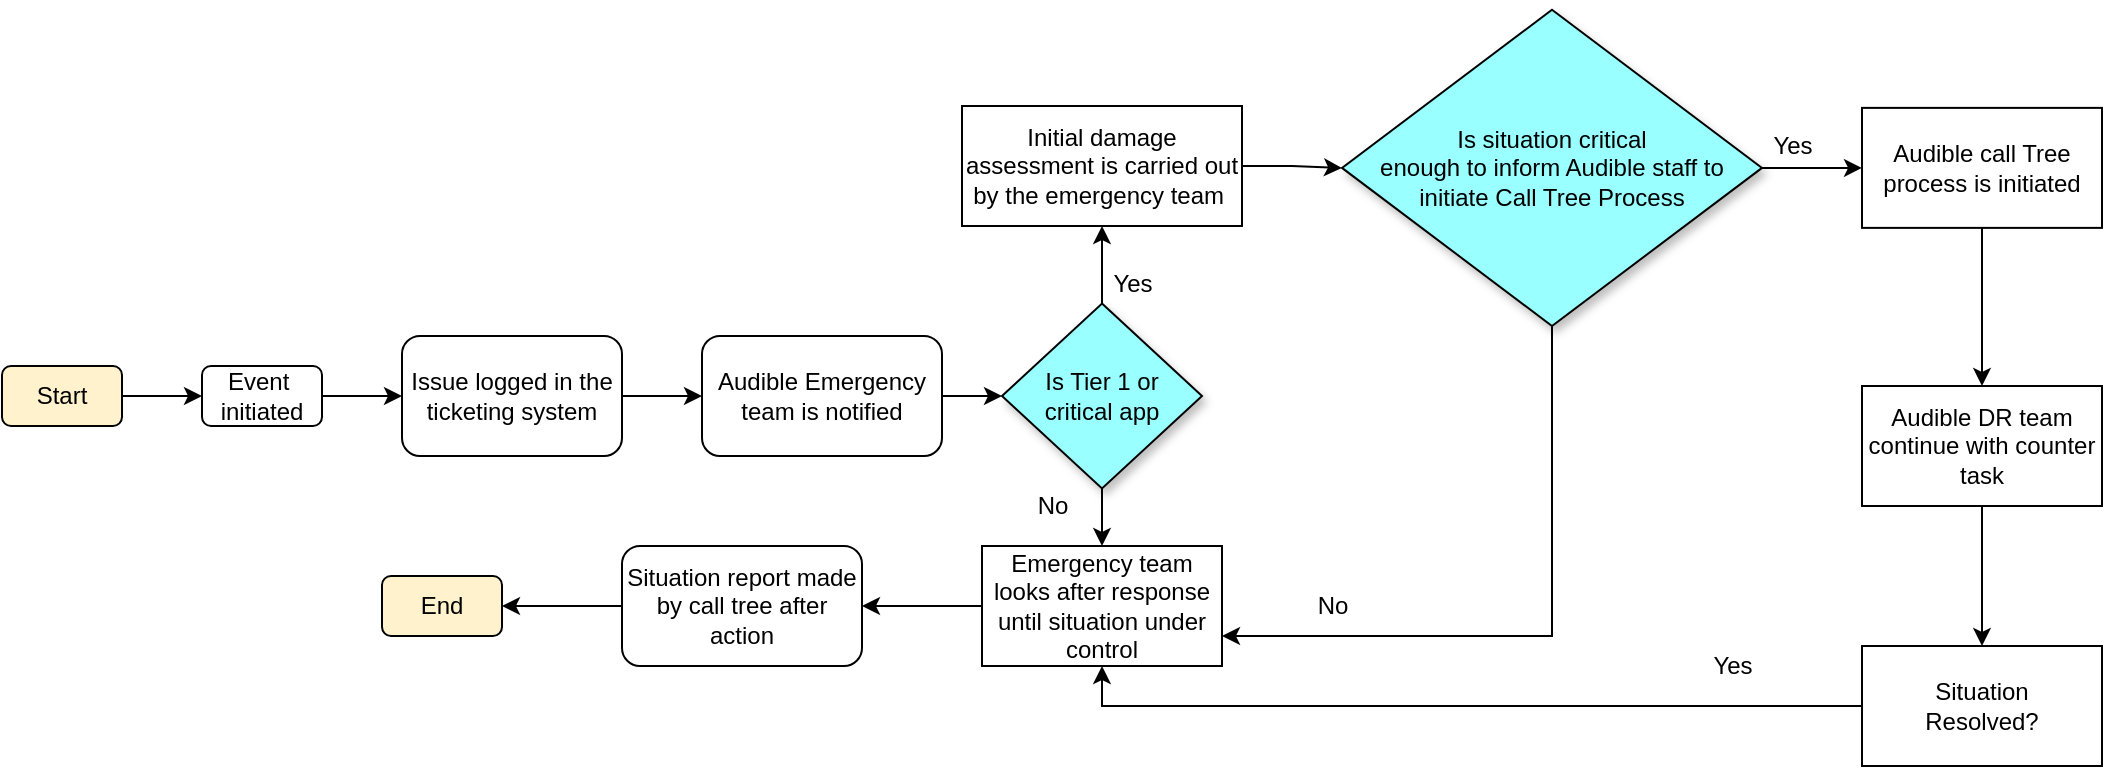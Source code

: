 <mxfile version="14.9.3" type="github">
  <diagram id="ycX0qka1kOTAtA3TOuYD" name="Page-1">
    <mxGraphModel dx="2105" dy="1716" grid="1" gridSize="10" guides="1" tooltips="1" connect="1" arrows="1" fold="1" page="1" pageScale="1" pageWidth="827" pageHeight="1169" math="0" shadow="0">
      <root>
        <mxCell id="0" />
        <mxCell id="1" parent="0" />
        <mxCell id="b8hVWJDWPAR7-bk952km-7" style="edgeStyle=orthogonalEdgeStyle;rounded=0;orthogonalLoop=1;jettySize=auto;html=1;" edge="1" parent="1" source="b8hVWJDWPAR7-bk952km-1" target="b8hVWJDWPAR7-bk952km-2">
          <mxGeometry relative="1" as="geometry" />
        </mxCell>
        <mxCell id="b8hVWJDWPAR7-bk952km-1" value="Event&amp;nbsp; initiated" style="rounded=1;whiteSpace=wrap;html=1;" vertex="1" parent="1">
          <mxGeometry x="30" y="150" width="60" height="30" as="geometry" />
        </mxCell>
        <mxCell id="b8hVWJDWPAR7-bk952km-6" style="edgeStyle=orthogonalEdgeStyle;rounded=0;orthogonalLoop=1;jettySize=auto;html=1;entryX=0;entryY=0.5;entryDx=0;entryDy=0;" edge="1" parent="1" source="b8hVWJDWPAR7-bk952km-2" target="b8hVWJDWPAR7-bk952km-4">
          <mxGeometry relative="1" as="geometry" />
        </mxCell>
        <mxCell id="b8hVWJDWPAR7-bk952km-2" value="Issue logged in the ticketing system" style="rounded=1;whiteSpace=wrap;html=1;" vertex="1" parent="1">
          <mxGeometry x="130" y="135" width="110" height="60" as="geometry" />
        </mxCell>
        <mxCell id="b8hVWJDWPAR7-bk952km-13" style="edgeStyle=orthogonalEdgeStyle;rounded=0;orthogonalLoop=1;jettySize=auto;html=1;entryX=0;entryY=0.5;entryDx=0;entryDy=0;" edge="1" parent="1" source="b8hVWJDWPAR7-bk952km-4" target="b8hVWJDWPAR7-bk952km-12">
          <mxGeometry relative="1" as="geometry" />
        </mxCell>
        <mxCell id="b8hVWJDWPAR7-bk952km-4" value="Audible Emergency team&amp;nbsp;is notified" style="rounded=1;whiteSpace=wrap;html=1;" vertex="1" parent="1">
          <mxGeometry x="280" y="135" width="120" height="60" as="geometry" />
        </mxCell>
        <mxCell id="b8hVWJDWPAR7-bk952km-17" style="edgeStyle=orthogonalEdgeStyle;rounded=0;orthogonalLoop=1;jettySize=auto;html=1;entryX=0.5;entryY=1;entryDx=0;entryDy=0;" edge="1" parent="1" source="b8hVWJDWPAR7-bk952km-12" target="b8hVWJDWPAR7-bk952km-14">
          <mxGeometry relative="1" as="geometry" />
        </mxCell>
        <mxCell id="b8hVWJDWPAR7-bk952km-21" value="" style="edgeStyle=orthogonalEdgeStyle;rounded=0;orthogonalLoop=1;jettySize=auto;html=1;" edge="1" parent="1" source="b8hVWJDWPAR7-bk952km-12" target="b8hVWJDWPAR7-bk952km-20">
          <mxGeometry relative="1" as="geometry" />
        </mxCell>
        <mxCell id="b8hVWJDWPAR7-bk952km-12" value="Is Tier 1 or &lt;br&gt;critical app" style="rhombus;whiteSpace=wrap;html=1;shadow=1;fillColor=#99FFFF;" vertex="1" parent="1">
          <mxGeometry x="430" y="118.75" width="100" height="92.5" as="geometry" />
        </mxCell>
        <mxCell id="b8hVWJDWPAR7-bk952km-24" style="edgeStyle=orthogonalEdgeStyle;rounded=0;orthogonalLoop=1;jettySize=auto;html=1;entryX=0;entryY=0.5;entryDx=0;entryDy=0;" edge="1" parent="1" source="b8hVWJDWPAR7-bk952km-14" target="b8hVWJDWPAR7-bk952km-22">
          <mxGeometry relative="1" as="geometry" />
        </mxCell>
        <mxCell id="b8hVWJDWPAR7-bk952km-14" value="Initial damage assessment is carried out by the emergency team&amp;nbsp;" style="rounded=0;whiteSpace=wrap;html=1;" vertex="1" parent="1">
          <mxGeometry x="410" y="20" width="140" height="60" as="geometry" />
        </mxCell>
        <mxCell id="b8hVWJDWPAR7-bk952km-18" value="Yes" style="text;html=1;align=center;verticalAlign=middle;resizable=0;points=[];autosize=1;strokeColor=none;" vertex="1" parent="1">
          <mxGeometry x="480" y="98.75" width="30" height="20" as="geometry" />
        </mxCell>
        <mxCell id="b8hVWJDWPAR7-bk952km-19" value="No" style="text;html=1;align=center;verticalAlign=middle;resizable=0;points=[];autosize=1;strokeColor=none;" vertex="1" parent="1">
          <mxGeometry x="440" y="210" width="30" height="20" as="geometry" />
        </mxCell>
        <mxCell id="b8hVWJDWPAR7-bk952km-40" style="edgeStyle=orthogonalEdgeStyle;rounded=0;orthogonalLoop=1;jettySize=auto;html=1;" edge="1" parent="1" source="b8hVWJDWPAR7-bk952km-20" target="b8hVWJDWPAR7-bk952km-36">
          <mxGeometry relative="1" as="geometry" />
        </mxCell>
        <mxCell id="b8hVWJDWPAR7-bk952km-20" value="Emergency team looks after response until situation under control" style="rounded=0;whiteSpace=wrap;html=1;" vertex="1" parent="1">
          <mxGeometry x="420" y="240" width="120" height="60" as="geometry" />
        </mxCell>
        <mxCell id="b8hVWJDWPAR7-bk952km-26" style="edgeStyle=orthogonalEdgeStyle;rounded=0;orthogonalLoop=1;jettySize=auto;html=1;entryX=0;entryY=0.5;entryDx=0;entryDy=0;" edge="1" parent="1" source="b8hVWJDWPAR7-bk952km-22" target="b8hVWJDWPAR7-bk952km-25">
          <mxGeometry relative="1" as="geometry" />
        </mxCell>
        <mxCell id="b8hVWJDWPAR7-bk952km-29" style="edgeStyle=orthogonalEdgeStyle;rounded=0;orthogonalLoop=1;jettySize=auto;html=1;entryX=1;entryY=0.75;entryDx=0;entryDy=0;" edge="1" parent="1" source="b8hVWJDWPAR7-bk952km-22" target="b8hVWJDWPAR7-bk952km-20">
          <mxGeometry relative="1" as="geometry">
            <Array as="points">
              <mxPoint x="705" y="285" />
            </Array>
          </mxGeometry>
        </mxCell>
        <mxCell id="b8hVWJDWPAR7-bk952km-22" value="Is situation critical &lt;br&gt;enough&amp;nbsp;to inform Audible staff to &lt;br&gt;initiate Call Tree Process" style="rhombus;whiteSpace=wrap;html=1;shadow=1;fillColor=#99FFFF;" vertex="1" parent="1">
          <mxGeometry x="600" y="-28.12" width="210" height="158.12" as="geometry" />
        </mxCell>
        <mxCell id="b8hVWJDWPAR7-bk952km-31" style="edgeStyle=orthogonalEdgeStyle;rounded=0;orthogonalLoop=1;jettySize=auto;html=1;" edge="1" parent="1" source="b8hVWJDWPAR7-bk952km-25" target="b8hVWJDWPAR7-bk952km-28">
          <mxGeometry relative="1" as="geometry" />
        </mxCell>
        <mxCell id="b8hVWJDWPAR7-bk952km-25" value="Audible call Tree process is initiated" style="rounded=0;whiteSpace=wrap;html=1;" vertex="1" parent="1">
          <mxGeometry x="860" y="20.94" width="120" height="60" as="geometry" />
        </mxCell>
        <mxCell id="b8hVWJDWPAR7-bk952km-27" value="Yes" style="text;html=1;align=center;verticalAlign=middle;resizable=0;points=[];autosize=1;strokeColor=none;" vertex="1" parent="1">
          <mxGeometry x="810" y="30" width="30" height="20" as="geometry" />
        </mxCell>
        <mxCell id="b8hVWJDWPAR7-bk952km-33" style="edgeStyle=orthogonalEdgeStyle;rounded=0;orthogonalLoop=1;jettySize=auto;html=1;" edge="1" parent="1" source="b8hVWJDWPAR7-bk952km-28" target="b8hVWJDWPAR7-bk952km-32">
          <mxGeometry relative="1" as="geometry" />
        </mxCell>
        <mxCell id="b8hVWJDWPAR7-bk952km-28" value="Audible DR team continue with counter task" style="rounded=0;whiteSpace=wrap;html=1;" vertex="1" parent="1">
          <mxGeometry x="860" y="160" width="120" height="60" as="geometry" />
        </mxCell>
        <mxCell id="b8hVWJDWPAR7-bk952km-30" value="No" style="text;html=1;align=center;verticalAlign=middle;resizable=0;points=[];autosize=1;strokeColor=none;" vertex="1" parent="1">
          <mxGeometry x="580" y="260" width="30" height="20" as="geometry" />
        </mxCell>
        <mxCell id="b8hVWJDWPAR7-bk952km-34" style="edgeStyle=orthogonalEdgeStyle;rounded=0;orthogonalLoop=1;jettySize=auto;html=1;entryX=0.5;entryY=1;entryDx=0;entryDy=0;" edge="1" parent="1" source="b8hVWJDWPAR7-bk952km-32" target="b8hVWJDWPAR7-bk952km-20">
          <mxGeometry relative="1" as="geometry" />
        </mxCell>
        <mxCell id="b8hVWJDWPAR7-bk952km-32" value="Situation &lt;br&gt;Resolved?" style="rounded=0;whiteSpace=wrap;html=1;" vertex="1" parent="1">
          <mxGeometry x="860" y="290" width="120" height="60" as="geometry" />
        </mxCell>
        <mxCell id="b8hVWJDWPAR7-bk952km-35" value="Yes" style="text;html=1;align=center;verticalAlign=middle;resizable=0;points=[];autosize=1;strokeColor=none;" vertex="1" parent="1">
          <mxGeometry x="780" y="290" width="30" height="20" as="geometry" />
        </mxCell>
        <mxCell id="b8hVWJDWPAR7-bk952km-41" style="edgeStyle=orthogonalEdgeStyle;rounded=0;orthogonalLoop=1;jettySize=auto;html=1;" edge="1" parent="1" source="b8hVWJDWPAR7-bk952km-36" target="b8hVWJDWPAR7-bk952km-39">
          <mxGeometry relative="1" as="geometry" />
        </mxCell>
        <mxCell id="b8hVWJDWPAR7-bk952km-36" value="Situation report made by call tree after action" style="rounded=1;whiteSpace=wrap;html=1;" vertex="1" parent="1">
          <mxGeometry x="240" y="240" width="120" height="60" as="geometry" />
        </mxCell>
        <mxCell id="b8hVWJDWPAR7-bk952km-38" style="edgeStyle=orthogonalEdgeStyle;rounded=0;orthogonalLoop=1;jettySize=auto;html=1;entryX=0;entryY=0.5;entryDx=0;entryDy=0;" edge="1" parent="1" source="b8hVWJDWPAR7-bk952km-37" target="b8hVWJDWPAR7-bk952km-1">
          <mxGeometry relative="1" as="geometry" />
        </mxCell>
        <mxCell id="b8hVWJDWPAR7-bk952km-37" value="Start" style="rounded=1;whiteSpace=wrap;html=1;fillColor=#FFF2CC;" vertex="1" parent="1">
          <mxGeometry x="-70" y="150" width="60" height="30" as="geometry" />
        </mxCell>
        <mxCell id="b8hVWJDWPAR7-bk952km-39" value="End" style="rounded=1;whiteSpace=wrap;html=1;fillColor=#FFF2CC;" vertex="1" parent="1">
          <mxGeometry x="120" y="255" width="60" height="30" as="geometry" />
        </mxCell>
      </root>
    </mxGraphModel>
  </diagram>
</mxfile>
